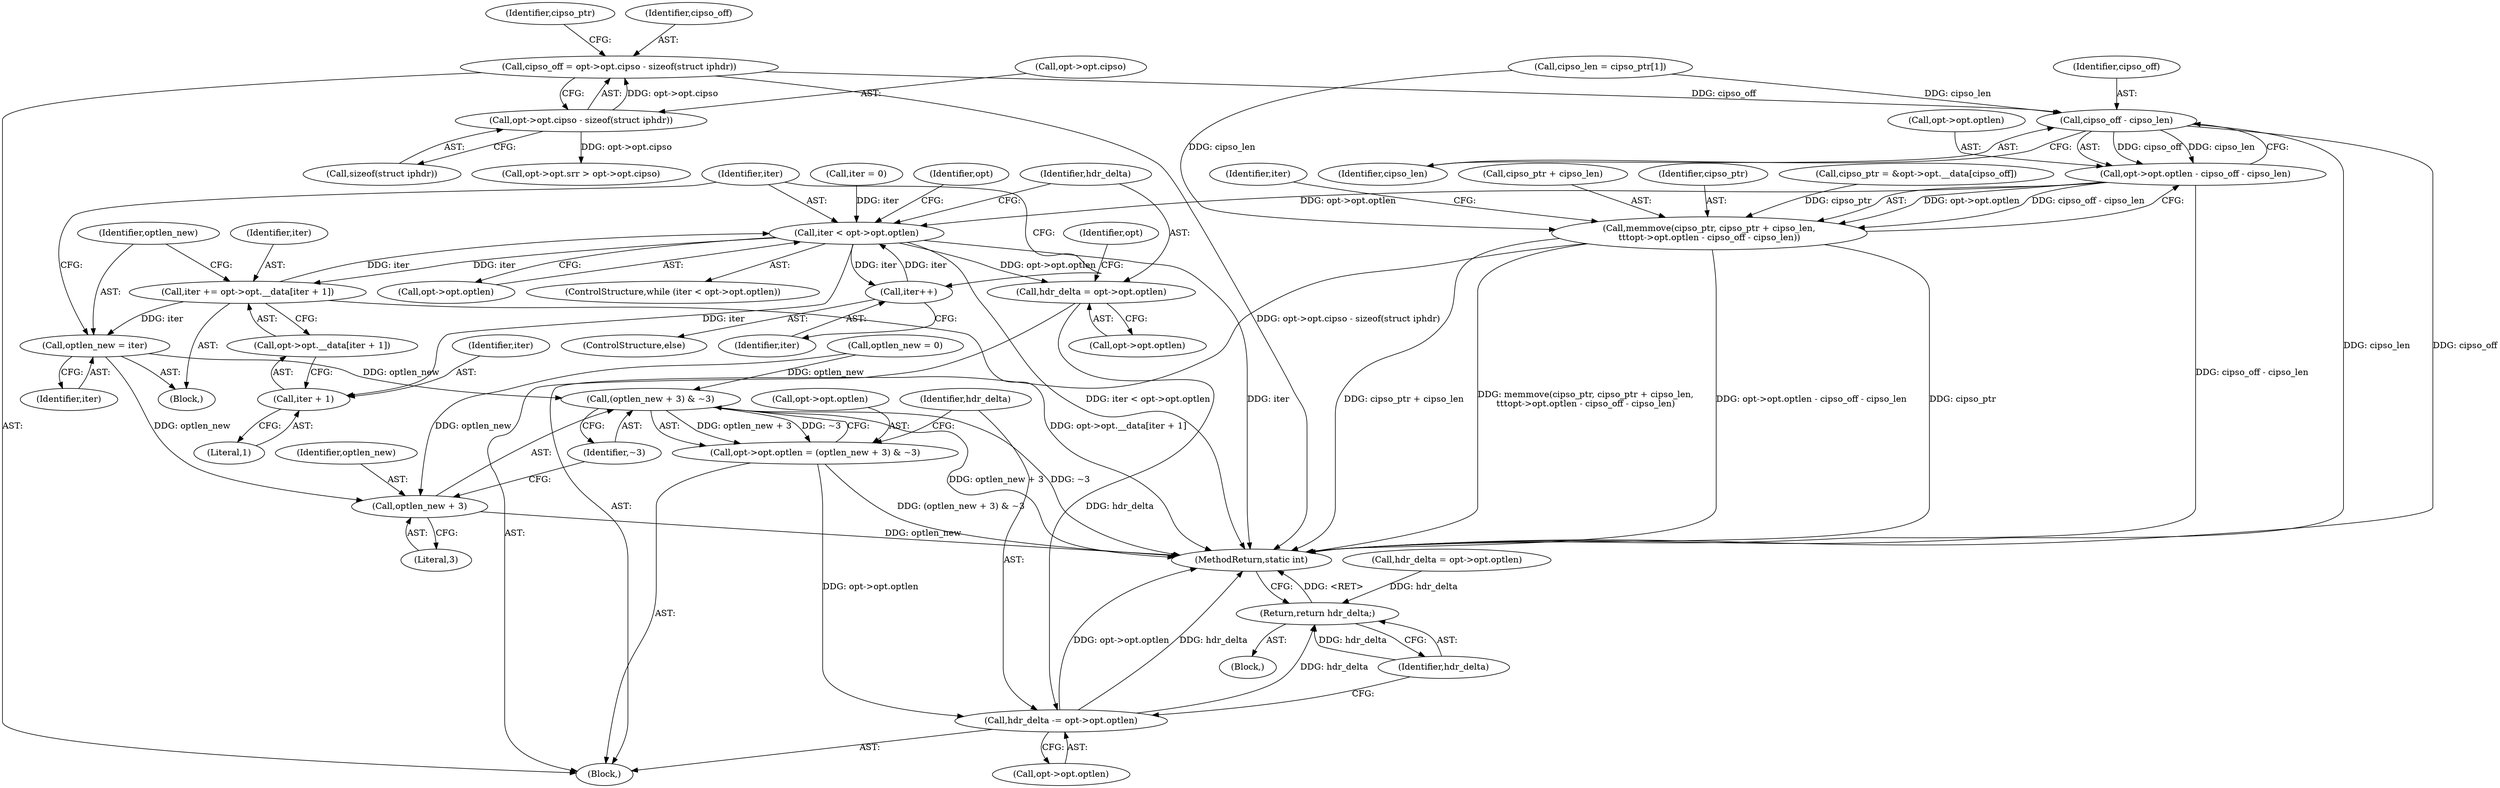 digraph "0_linux_f6d8bd051c391c1c0458a30b2a7abcd939329259_5@API" {
"1000144" [label="(Call,cipso_off = opt->opt.cipso - sizeof(struct iphdr))"];
"1000146" [label="(Call,opt->opt.cipso - sizeof(struct iphdr))"];
"1000263" [label="(Call,cipso_off - cipso_len)"];
"1000257" [label="(Call,opt->opt.optlen - cipso_off - cipso_len)"];
"1000252" [label="(Call,memmove(cipso_ptr, cipso_ptr + cipso_len,\n\t\t\topt->opt.optlen - cipso_off - cipso_len))"];
"1000273" [label="(Call,iter < opt->opt.optlen)"];
"1000291" [label="(Call,iter += opt->opt.__data[iter + 1])"];
"1000302" [label="(Call,optlen_new = iter)"];
"1000321" [label="(Call,(optlen_new + 3) & ~3)"];
"1000315" [label="(Call,opt->opt.optlen = (optlen_new + 3) & ~3)"];
"1000326" [label="(Call,hdr_delta -= opt->opt.optlen)"];
"1000352" [label="(Return,return hdr_delta;)"];
"1000322" [label="(Call,optlen_new + 3)"];
"1000299" [label="(Call,iter + 1)"];
"1000306" [label="(Call,iter++)"];
"1000308" [label="(Call,hdr_delta = opt->opt.optlen)"];
"1000258" [label="(Call,opt->opt.optlen)"];
"1000299" [label="(Call,iter + 1)"];
"1000267" [label="(Identifier,iter)"];
"1000254" [label="(Call,cipso_ptr + cipso_len)"];
"1000275" [label="(Call,opt->opt.optlen)"];
"1000265" [label="(Identifier,cipso_len)"];
"1000321" [label="(Call,(optlen_new + 3) & ~3)"];
"1000285" [label="(Identifier,opt)"];
"1000291" [label="(Call,iter += opt->opt.__data[iter + 1])"];
"1000310" [label="(Call,opt->opt.optlen)"];
"1000339" [label="(Call,hdr_delta = opt->opt.optlen)"];
"1000252" [label="(Call,memmove(cipso_ptr, cipso_ptr + cipso_len,\n\t\t\topt->opt.optlen - cipso_off - cipso_len))"];
"1000324" [label="(Literal,3)"];
"1000309" [label="(Identifier,hdr_delta)"];
"1000264" [label="(Identifier,cipso_off)"];
"1000155" [label="(Identifier,cipso_ptr)"];
"1000152" [label="(Call,sizeof(struct iphdr))"];
"1000253" [label="(Identifier,cipso_ptr)"];
"1000354" [label="(MethodReturn,static int)"];
"1000164" [label="(Call,cipso_len = cipso_ptr[1])"];
"1000257" [label="(Call,opt->opt.optlen - cipso_off - cipso_len)"];
"1000292" [label="(Identifier,iter)"];
"1000269" [label="(Call,optlen_new = 0)"];
"1000266" [label="(Call,iter = 0)"];
"1000145" [label="(Identifier,cipso_off)"];
"1000272" [label="(ControlStructure,while (iter < opt->opt.optlen))"];
"1000315" [label="(Call,opt->opt.optlen = (optlen_new + 3) & ~3)"];
"1000138" [label="(Block,)"];
"1000327" [label="(Identifier,hdr_delta)"];
"1000144" [label="(Call,cipso_off = opt->opt.cipso - sizeof(struct iphdr))"];
"1000302" [label="(Call,optlen_new = iter)"];
"1000328" [label="(Call,opt->opt.optlen)"];
"1000318" [label="(Identifier,opt)"];
"1000301" [label="(Literal,1)"];
"1000170" [label="(Call,opt->opt.srr > opt->opt.cipso)"];
"1000146" [label="(Call,opt->opt.cipso - sizeof(struct iphdr))"];
"1000273" [label="(Call,iter < opt->opt.optlen)"];
"1000290" [label="(Block,)"];
"1000306" [label="(Call,iter++)"];
"1000326" [label="(Call,hdr_delta -= opt->opt.optlen)"];
"1000352" [label="(Return,return hdr_delta;)"];
"1000323" [label="(Identifier,optlen_new)"];
"1000300" [label="(Identifier,iter)"];
"1000293" [label="(Call,opt->opt.__data[iter + 1])"];
"1000303" [label="(Identifier,optlen_new)"];
"1000304" [label="(Identifier,iter)"];
"1000154" [label="(Call,cipso_ptr = &opt->opt.__data[cipso_off])"];
"1000325" [label="(Identifier,~3)"];
"1000308" [label="(Call,hdr_delta = opt->opt.optlen)"];
"1000305" [label="(ControlStructure,else)"];
"1000147" [label="(Call,opt->opt.cipso)"];
"1000353" [label="(Identifier,hdr_delta)"];
"1000322" [label="(Call,optlen_new + 3)"];
"1000307" [label="(Identifier,iter)"];
"1000316" [label="(Call,opt->opt.optlen)"];
"1000104" [label="(Block,)"];
"1000274" [label="(Identifier,iter)"];
"1000263" [label="(Call,cipso_off - cipso_len)"];
"1000144" -> "1000138"  [label="AST: "];
"1000144" -> "1000146"  [label="CFG: "];
"1000145" -> "1000144"  [label="AST: "];
"1000146" -> "1000144"  [label="AST: "];
"1000155" -> "1000144"  [label="CFG: "];
"1000144" -> "1000354"  [label="DDG: opt->opt.cipso - sizeof(struct iphdr)"];
"1000146" -> "1000144"  [label="DDG: opt->opt.cipso"];
"1000144" -> "1000263"  [label="DDG: cipso_off"];
"1000146" -> "1000152"  [label="CFG: "];
"1000147" -> "1000146"  [label="AST: "];
"1000152" -> "1000146"  [label="AST: "];
"1000146" -> "1000170"  [label="DDG: opt->opt.cipso"];
"1000263" -> "1000257"  [label="AST: "];
"1000263" -> "1000265"  [label="CFG: "];
"1000264" -> "1000263"  [label="AST: "];
"1000265" -> "1000263"  [label="AST: "];
"1000257" -> "1000263"  [label="CFG: "];
"1000263" -> "1000354"  [label="DDG: cipso_len"];
"1000263" -> "1000354"  [label="DDG: cipso_off"];
"1000263" -> "1000257"  [label="DDG: cipso_off"];
"1000263" -> "1000257"  [label="DDG: cipso_len"];
"1000164" -> "1000263"  [label="DDG: cipso_len"];
"1000257" -> "1000252"  [label="AST: "];
"1000258" -> "1000257"  [label="AST: "];
"1000252" -> "1000257"  [label="CFG: "];
"1000257" -> "1000354"  [label="DDG: cipso_off - cipso_len"];
"1000257" -> "1000252"  [label="DDG: opt->opt.optlen"];
"1000257" -> "1000252"  [label="DDG: cipso_off - cipso_len"];
"1000257" -> "1000273"  [label="DDG: opt->opt.optlen"];
"1000252" -> "1000138"  [label="AST: "];
"1000253" -> "1000252"  [label="AST: "];
"1000254" -> "1000252"  [label="AST: "];
"1000267" -> "1000252"  [label="CFG: "];
"1000252" -> "1000354"  [label="DDG: cipso_ptr"];
"1000252" -> "1000354"  [label="DDG: cipso_ptr + cipso_len"];
"1000252" -> "1000354"  [label="DDG: memmove(cipso_ptr, cipso_ptr + cipso_len,\n\t\t\topt->opt.optlen - cipso_off - cipso_len)"];
"1000252" -> "1000354"  [label="DDG: opt->opt.optlen - cipso_off - cipso_len"];
"1000154" -> "1000252"  [label="DDG: cipso_ptr"];
"1000164" -> "1000252"  [label="DDG: cipso_len"];
"1000273" -> "1000272"  [label="AST: "];
"1000273" -> "1000275"  [label="CFG: "];
"1000274" -> "1000273"  [label="AST: "];
"1000275" -> "1000273"  [label="AST: "];
"1000285" -> "1000273"  [label="CFG: "];
"1000309" -> "1000273"  [label="CFG: "];
"1000273" -> "1000354"  [label="DDG: iter < opt->opt.optlen"];
"1000273" -> "1000354"  [label="DDG: iter"];
"1000306" -> "1000273"  [label="DDG: iter"];
"1000266" -> "1000273"  [label="DDG: iter"];
"1000291" -> "1000273"  [label="DDG: iter"];
"1000273" -> "1000291"  [label="DDG: iter"];
"1000273" -> "1000299"  [label="DDG: iter"];
"1000273" -> "1000306"  [label="DDG: iter"];
"1000273" -> "1000308"  [label="DDG: opt->opt.optlen"];
"1000291" -> "1000290"  [label="AST: "];
"1000291" -> "1000293"  [label="CFG: "];
"1000292" -> "1000291"  [label="AST: "];
"1000293" -> "1000291"  [label="AST: "];
"1000303" -> "1000291"  [label="CFG: "];
"1000291" -> "1000354"  [label="DDG: opt->opt.__data[iter + 1]"];
"1000291" -> "1000302"  [label="DDG: iter"];
"1000302" -> "1000290"  [label="AST: "];
"1000302" -> "1000304"  [label="CFG: "];
"1000303" -> "1000302"  [label="AST: "];
"1000304" -> "1000302"  [label="AST: "];
"1000274" -> "1000302"  [label="CFG: "];
"1000302" -> "1000321"  [label="DDG: optlen_new"];
"1000302" -> "1000322"  [label="DDG: optlen_new"];
"1000321" -> "1000315"  [label="AST: "];
"1000321" -> "1000325"  [label="CFG: "];
"1000322" -> "1000321"  [label="AST: "];
"1000325" -> "1000321"  [label="AST: "];
"1000315" -> "1000321"  [label="CFG: "];
"1000321" -> "1000354"  [label="DDG: optlen_new + 3"];
"1000321" -> "1000354"  [label="DDG: ~3"];
"1000321" -> "1000315"  [label="DDG: optlen_new + 3"];
"1000321" -> "1000315"  [label="DDG: ~3"];
"1000269" -> "1000321"  [label="DDG: optlen_new"];
"1000315" -> "1000138"  [label="AST: "];
"1000316" -> "1000315"  [label="AST: "];
"1000327" -> "1000315"  [label="CFG: "];
"1000315" -> "1000354"  [label="DDG: (optlen_new + 3) & ~3"];
"1000315" -> "1000326"  [label="DDG: opt->opt.optlen"];
"1000326" -> "1000138"  [label="AST: "];
"1000326" -> "1000328"  [label="CFG: "];
"1000327" -> "1000326"  [label="AST: "];
"1000328" -> "1000326"  [label="AST: "];
"1000353" -> "1000326"  [label="CFG: "];
"1000326" -> "1000354"  [label="DDG: opt->opt.optlen"];
"1000326" -> "1000354"  [label="DDG: hdr_delta"];
"1000308" -> "1000326"  [label="DDG: hdr_delta"];
"1000326" -> "1000352"  [label="DDG: hdr_delta"];
"1000352" -> "1000104"  [label="AST: "];
"1000352" -> "1000353"  [label="CFG: "];
"1000353" -> "1000352"  [label="AST: "];
"1000354" -> "1000352"  [label="CFG: "];
"1000352" -> "1000354"  [label="DDG: <RET>"];
"1000353" -> "1000352"  [label="DDG: hdr_delta"];
"1000339" -> "1000352"  [label="DDG: hdr_delta"];
"1000322" -> "1000324"  [label="CFG: "];
"1000323" -> "1000322"  [label="AST: "];
"1000324" -> "1000322"  [label="AST: "];
"1000325" -> "1000322"  [label="CFG: "];
"1000322" -> "1000354"  [label="DDG: optlen_new"];
"1000269" -> "1000322"  [label="DDG: optlen_new"];
"1000299" -> "1000293"  [label="AST: "];
"1000299" -> "1000301"  [label="CFG: "];
"1000300" -> "1000299"  [label="AST: "];
"1000301" -> "1000299"  [label="AST: "];
"1000293" -> "1000299"  [label="CFG: "];
"1000306" -> "1000305"  [label="AST: "];
"1000306" -> "1000307"  [label="CFG: "];
"1000307" -> "1000306"  [label="AST: "];
"1000274" -> "1000306"  [label="CFG: "];
"1000308" -> "1000138"  [label="AST: "];
"1000308" -> "1000310"  [label="CFG: "];
"1000309" -> "1000308"  [label="AST: "];
"1000310" -> "1000308"  [label="AST: "];
"1000318" -> "1000308"  [label="CFG: "];
}
